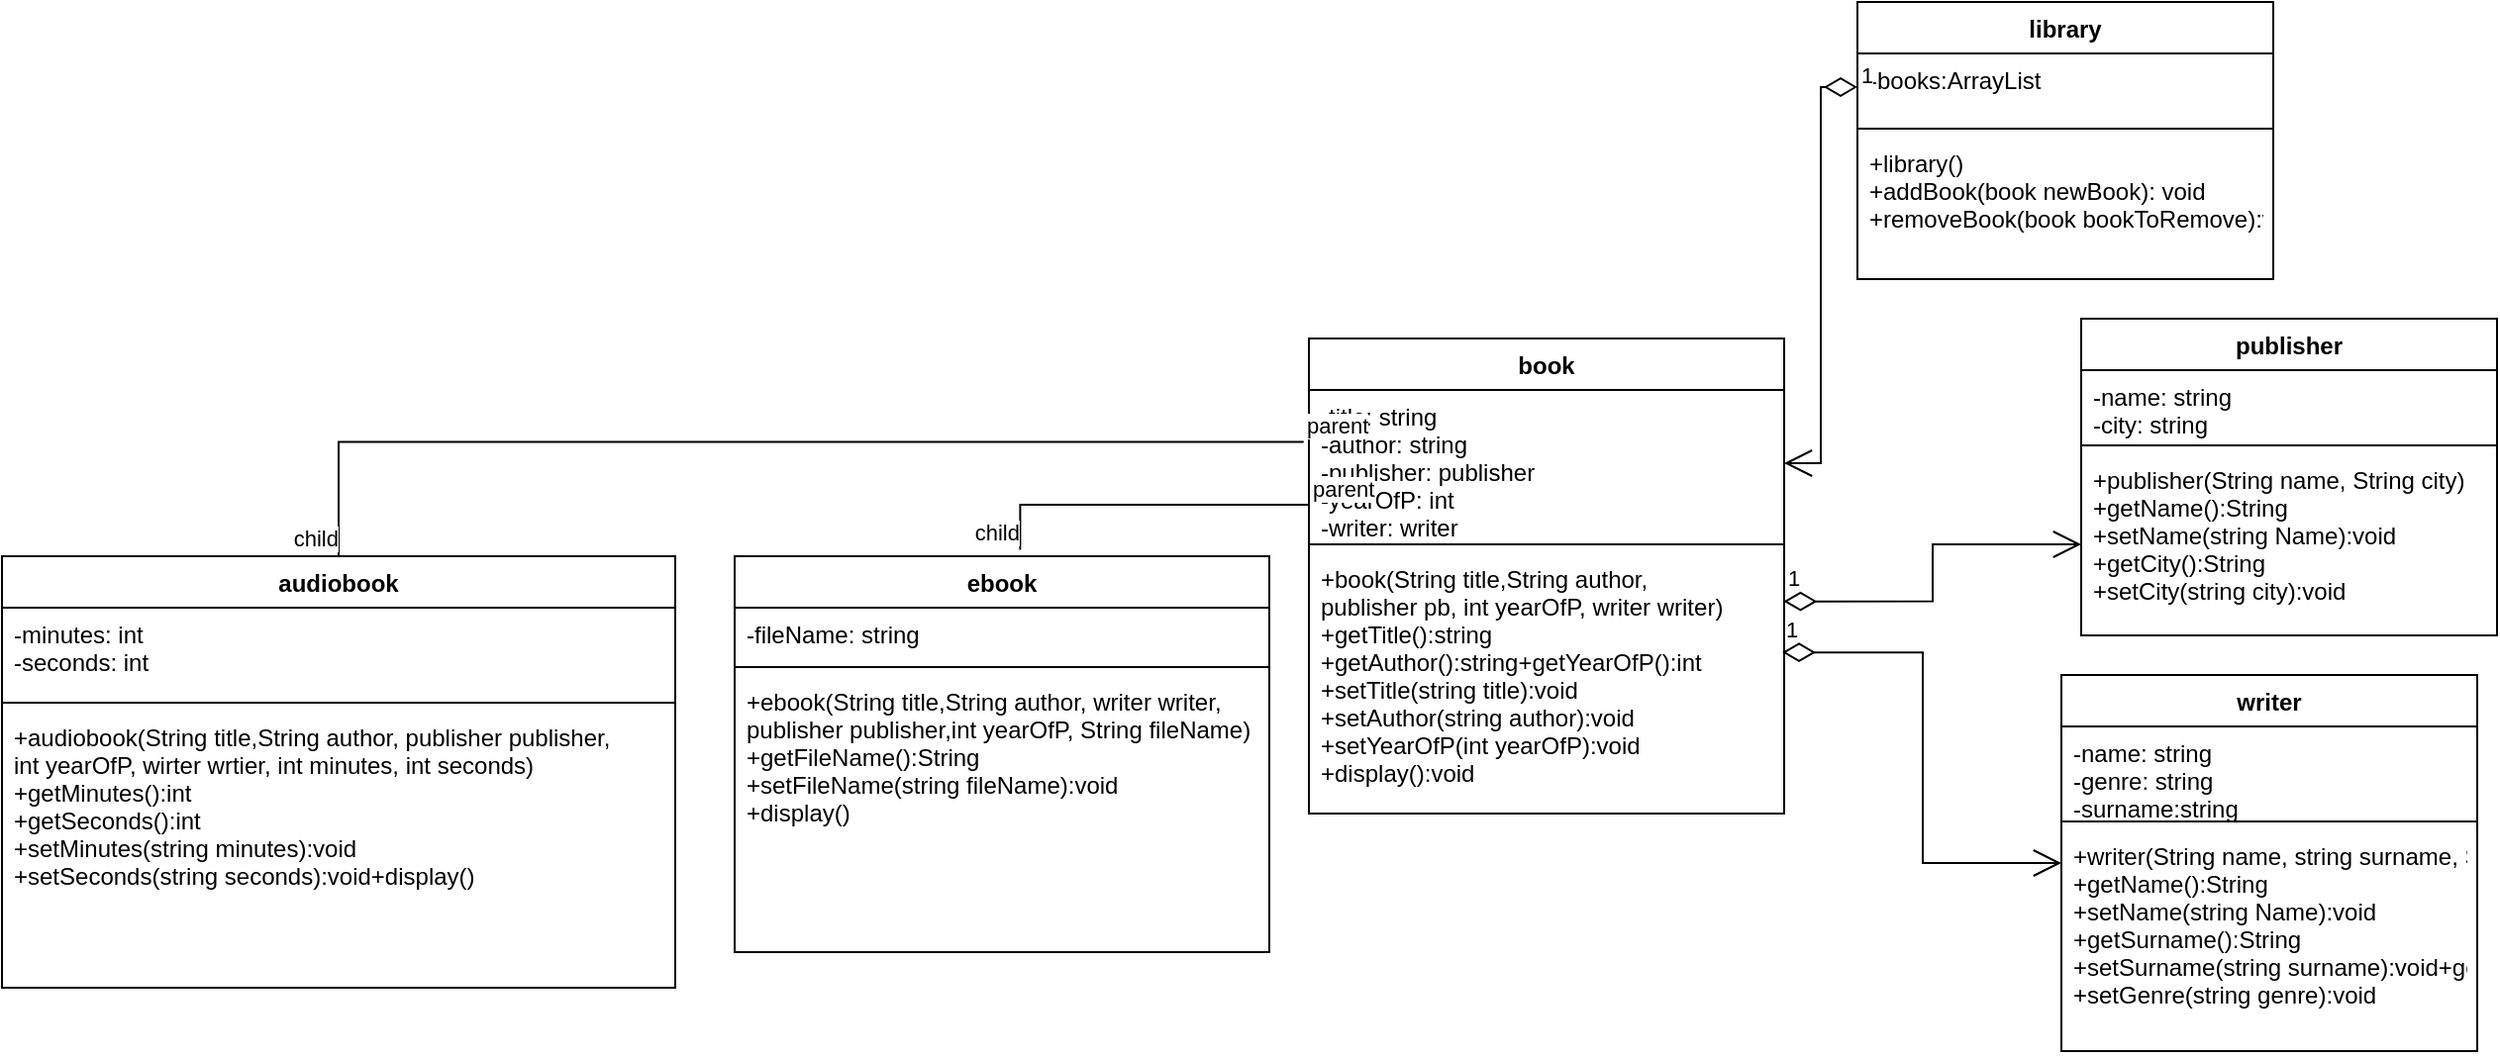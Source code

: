 <mxfile version="15.8.6" type="device"><diagram id="RxPY_Ma1eQT1CJpYCZXu" name="Page-1"><mxGraphModel dx="2249" dy="813" grid="1" gridSize="10" guides="1" tooltips="1" connect="1" arrows="1" fold="1" page="1" pageScale="1" pageWidth="827" pageHeight="1169" math="0" shadow="0"><root><mxCell id="0"/><mxCell id="1" parent="0"/><mxCell id="9h33i1o4y-XfLWWmR46n-1" value="book&#xA;" style="swimlane;fontStyle=1;align=center;verticalAlign=top;childLayout=stackLayout;horizontal=1;startSize=26;horizontalStack=0;resizeParent=1;resizeParentMax=0;resizeLast=0;collapsible=1;marginBottom=0;" vertex="1" parent="1"><mxGeometry x="340" y="190" width="240" height="240" as="geometry"/></mxCell><mxCell id="9h33i1o4y-XfLWWmR46n-2" value="-title: string&#xA;-author: string&#xA;-publisher: publisher&#xA;-yearOfP: int&#xA;-writer: writer&#xA;" style="text;strokeColor=none;fillColor=none;align=left;verticalAlign=top;spacingLeft=4;spacingRight=4;overflow=hidden;rotatable=0;points=[[0,0.5],[1,0.5]];portConstraint=eastwest;" vertex="1" parent="9h33i1o4y-XfLWWmR46n-1"><mxGeometry y="26" width="240" height="74" as="geometry"/></mxCell><mxCell id="9h33i1o4y-XfLWWmR46n-3" value="" style="line;strokeWidth=1;fillColor=none;align=left;verticalAlign=middle;spacingTop=-1;spacingLeft=3;spacingRight=3;rotatable=0;labelPosition=right;points=[];portConstraint=eastwest;" vertex="1" parent="9h33i1o4y-XfLWWmR46n-1"><mxGeometry y="100" width="240" height="8" as="geometry"/></mxCell><mxCell id="9h33i1o4y-XfLWWmR46n-4" value="+book(String title,String author,&#xA;publisher pb, int yearOfP, writer writer)&#xA;+getTitle():string&#xA;+getAuthor():string+getYearOfP():int&#xA;+setTitle(string title):void&#xA;+setAuthor(string author):void&#xA;+setYearOfP(int yearOfP):void&#xA;+display():void&#xA;" style="text;strokeColor=none;fillColor=none;align=left;verticalAlign=top;spacingLeft=4;spacingRight=4;overflow=hidden;rotatable=0;points=[[0,0.5],[1,0.5]];portConstraint=eastwest;" vertex="1" parent="9h33i1o4y-XfLWWmR46n-1"><mxGeometry y="108" width="240" height="132" as="geometry"/></mxCell><mxCell id="9h33i1o4y-XfLWWmR46n-5" value="ebook&#xA;" style="swimlane;fontStyle=1;align=center;verticalAlign=top;childLayout=stackLayout;horizontal=1;startSize=26;horizontalStack=0;resizeParent=1;resizeParentMax=0;resizeLast=0;collapsible=1;marginBottom=0;" vertex="1" parent="1"><mxGeometry x="50" y="300" width="270" height="200" as="geometry"/></mxCell><mxCell id="9h33i1o4y-XfLWWmR46n-6" value="-fileName: string" style="text;strokeColor=none;fillColor=none;align=left;verticalAlign=top;spacingLeft=4;spacingRight=4;overflow=hidden;rotatable=0;points=[[0,0.5],[1,0.5]];portConstraint=eastwest;" vertex="1" parent="9h33i1o4y-XfLWWmR46n-5"><mxGeometry y="26" width="270" height="26" as="geometry"/></mxCell><mxCell id="9h33i1o4y-XfLWWmR46n-7" value="" style="line;strokeWidth=1;fillColor=none;align=left;verticalAlign=middle;spacingTop=-1;spacingLeft=3;spacingRight=3;rotatable=0;labelPosition=right;points=[];portConstraint=eastwest;" vertex="1" parent="9h33i1o4y-XfLWWmR46n-5"><mxGeometry y="52" width="270" height="8" as="geometry"/></mxCell><mxCell id="9h33i1o4y-XfLWWmR46n-8" value="+ebook(String title,String author, writer writer,&#xA;publisher publisher,int yearOfP, String fileName)&#xA;+getFileName():String&#xA;+setFileName(string fileName):void&#xA;+display()&#xA;" style="text;strokeColor=none;fillColor=none;align=left;verticalAlign=top;spacingLeft=4;spacingRight=4;overflow=hidden;rotatable=0;points=[[0,0.5],[1,0.5]];portConstraint=eastwest;" vertex="1" parent="9h33i1o4y-XfLWWmR46n-5"><mxGeometry y="60" width="270" height="140" as="geometry"/></mxCell><mxCell id="9h33i1o4y-XfLWWmR46n-9" value="audiobook&#xA;" style="swimlane;fontStyle=1;align=center;verticalAlign=top;childLayout=stackLayout;horizontal=1;startSize=26;horizontalStack=0;resizeParent=1;resizeParentMax=0;resizeLast=0;collapsible=1;marginBottom=0;" vertex="1" parent="1"><mxGeometry x="-320" y="300" width="340" height="218" as="geometry"/></mxCell><mxCell id="9h33i1o4y-XfLWWmR46n-10" value="-minutes: int&#xA;-seconds: int&#xA;" style="text;strokeColor=none;fillColor=none;align=left;verticalAlign=top;spacingLeft=4;spacingRight=4;overflow=hidden;rotatable=0;points=[[0,0.5],[1,0.5]];portConstraint=eastwest;" vertex="1" parent="9h33i1o4y-XfLWWmR46n-9"><mxGeometry y="26" width="340" height="44" as="geometry"/></mxCell><mxCell id="9h33i1o4y-XfLWWmR46n-11" value="" style="line;strokeWidth=1;fillColor=none;align=left;verticalAlign=middle;spacingTop=-1;spacingLeft=3;spacingRight=3;rotatable=0;labelPosition=right;points=[];portConstraint=eastwest;" vertex="1" parent="9h33i1o4y-XfLWWmR46n-9"><mxGeometry y="70" width="340" height="8" as="geometry"/></mxCell><mxCell id="9h33i1o4y-XfLWWmR46n-12" value="+audiobook(String title,String author, publisher publisher,&#xA;int yearOfP, wirter wrtier, int minutes, int seconds)&#xA;+getMinutes():int&#xA;+getSeconds():int&#xA;+setMinutes(string minutes):void&#xA;+setSeconds(string seconds):void+display()&#xA;" style="text;strokeColor=none;fillColor=none;align=left;verticalAlign=top;spacingLeft=4;spacingRight=4;overflow=hidden;rotatable=0;points=[[0,0.5],[1,0.5]];portConstraint=eastwest;" vertex="1" parent="9h33i1o4y-XfLWWmR46n-9"><mxGeometry y="78" width="340" height="140" as="geometry"/></mxCell><mxCell id="9h33i1o4y-XfLWWmR46n-13" value="publisher" style="swimlane;fontStyle=1;align=center;verticalAlign=top;childLayout=stackLayout;horizontal=1;startSize=26;horizontalStack=0;resizeParent=1;resizeParentMax=0;resizeLast=0;collapsible=1;marginBottom=0;" vertex="1" parent="1"><mxGeometry x="730" y="180" width="210" height="160" as="geometry"/></mxCell><mxCell id="9h33i1o4y-XfLWWmR46n-14" value="-name: string&#xA;-city: string&#xA;" style="text;strokeColor=none;fillColor=none;align=left;verticalAlign=top;spacingLeft=4;spacingRight=4;overflow=hidden;rotatable=0;points=[[0,0.5],[1,0.5]];portConstraint=eastwest;" vertex="1" parent="9h33i1o4y-XfLWWmR46n-13"><mxGeometry y="26" width="210" height="34" as="geometry"/></mxCell><mxCell id="9h33i1o4y-XfLWWmR46n-15" value="" style="line;strokeWidth=1;fillColor=none;align=left;verticalAlign=middle;spacingTop=-1;spacingLeft=3;spacingRight=3;rotatable=0;labelPosition=right;points=[];portConstraint=eastwest;" vertex="1" parent="9h33i1o4y-XfLWWmR46n-13"><mxGeometry y="60" width="210" height="8" as="geometry"/></mxCell><mxCell id="9h33i1o4y-XfLWWmR46n-16" value="+publisher(String name, String city)&#xA;+getName():String&#xA;+setName(string Name):void&#xA;+getCity():String&#xA;+setCity(string city):void&#xA;" style="text;strokeColor=none;fillColor=none;align=left;verticalAlign=top;spacingLeft=4;spacingRight=4;overflow=hidden;rotatable=0;points=[[0,0.5],[1,0.5]];portConstraint=eastwest;" vertex="1" parent="9h33i1o4y-XfLWWmR46n-13"><mxGeometry y="68" width="210" height="92" as="geometry"/></mxCell><mxCell id="9h33i1o4y-XfLWWmR46n-21" value="library&#xA;" style="swimlane;fontStyle=1;align=center;verticalAlign=top;childLayout=stackLayout;horizontal=1;startSize=26;horizontalStack=0;resizeParent=1;resizeParentMax=0;resizeLast=0;collapsible=1;marginBottom=0;" vertex="1" parent="1"><mxGeometry x="617" y="20" width="210" height="140" as="geometry"/></mxCell><mxCell id="9h33i1o4y-XfLWWmR46n-22" value="-books:ArrayList" style="text;strokeColor=none;fillColor=none;align=left;verticalAlign=top;spacingLeft=4;spacingRight=4;overflow=hidden;rotatable=0;points=[[0,0.5],[1,0.5]];portConstraint=eastwest;" vertex="1" parent="9h33i1o4y-XfLWWmR46n-21"><mxGeometry y="26" width="210" height="34" as="geometry"/></mxCell><mxCell id="9h33i1o4y-XfLWWmR46n-23" value="" style="line;strokeWidth=1;fillColor=none;align=left;verticalAlign=middle;spacingTop=-1;spacingLeft=3;spacingRight=3;rotatable=0;labelPosition=right;points=[];portConstraint=eastwest;" vertex="1" parent="9h33i1o4y-XfLWWmR46n-21"><mxGeometry y="60" width="210" height="8" as="geometry"/></mxCell><mxCell id="9h33i1o4y-XfLWWmR46n-24" value="+library()&#xA;+addBook(book newBook): void&#xA;+removeBook(book bookToRemove):void&#xA;&#xA;&#xA;" style="text;strokeColor=none;fillColor=none;align=left;verticalAlign=top;spacingLeft=4;spacingRight=4;overflow=hidden;rotatable=0;points=[[0,0.5],[1,0.5]];portConstraint=eastwest;" vertex="1" parent="9h33i1o4y-XfLWWmR46n-21"><mxGeometry y="68" width="210" height="72" as="geometry"/></mxCell><mxCell id="9h33i1o4y-XfLWWmR46n-25" value="writer" style="swimlane;fontStyle=1;align=center;verticalAlign=top;childLayout=stackLayout;horizontal=1;startSize=26;horizontalStack=0;resizeParent=1;resizeParentMax=0;resizeLast=0;collapsible=1;marginBottom=0;" vertex="1" parent="1"><mxGeometry x="720" y="360" width="210" height="190" as="geometry"/></mxCell><mxCell id="9h33i1o4y-XfLWWmR46n-26" value="-name: string&#xA;-genre: string&#xA;-surname:string&#xA;&#xA;" style="text;strokeColor=none;fillColor=none;align=left;verticalAlign=top;spacingLeft=4;spacingRight=4;overflow=hidden;rotatable=0;points=[[0,0.5],[1,0.5]];portConstraint=eastwest;" vertex="1" parent="9h33i1o4y-XfLWWmR46n-25"><mxGeometry y="26" width="210" height="44" as="geometry"/></mxCell><mxCell id="9h33i1o4y-XfLWWmR46n-27" value="" style="line;strokeWidth=1;fillColor=none;align=left;verticalAlign=middle;spacingTop=-1;spacingLeft=3;spacingRight=3;rotatable=0;labelPosition=right;points=[];portConstraint=eastwest;" vertex="1" parent="9h33i1o4y-XfLWWmR46n-25"><mxGeometry y="70" width="210" height="8" as="geometry"/></mxCell><mxCell id="9h33i1o4y-XfLWWmR46n-28" value="+writer(String name, string surname, String genre)&#xA;+getName():String&#xA;+setName(string Name):void&#xA;+getSurname():String&#xA;+setSurname(string surname):void+getGenre():String&#xA;+setGenre(string genre):void&#xA;" style="text;strokeColor=none;fillColor=none;align=left;verticalAlign=top;spacingLeft=4;spacingRight=4;overflow=hidden;rotatable=0;points=[[0,0.5],[1,0.5]];portConstraint=eastwest;" vertex="1" parent="9h33i1o4y-XfLWWmR46n-25"><mxGeometry y="78" width="210" height="112" as="geometry"/></mxCell><mxCell id="9h33i1o4y-XfLWWmR46n-29" value="1" style="endArrow=open;html=1;endSize=12;startArrow=diamondThin;startSize=14;startFill=0;edgeStyle=orthogonalEdgeStyle;align=left;verticalAlign=bottom;rounded=0;exitX=0.999;exitY=0.188;exitDx=0;exitDy=0;exitPerimeter=0;" edge="1" parent="1" source="9h33i1o4y-XfLWWmR46n-4" target="9h33i1o4y-XfLWWmR46n-16"><mxGeometry x="-1" y="3" relative="1" as="geometry"><mxPoint x="560" y="440" as="sourcePoint"/><mxPoint x="700" y="380" as="targetPoint"/></mxGeometry></mxCell><mxCell id="9h33i1o4y-XfLWWmR46n-30" value="1" style="endArrow=open;html=1;endSize=12;startArrow=diamondThin;startSize=14;startFill=0;edgeStyle=orthogonalEdgeStyle;align=left;verticalAlign=bottom;rounded=0;exitX=0.996;exitY=0.383;exitDx=0;exitDy=0;exitPerimeter=0;" edge="1" parent="1" source="9h33i1o4y-XfLWWmR46n-4" target="9h33i1o4y-XfLWWmR46n-25"><mxGeometry x="-1" y="3" relative="1" as="geometry"><mxPoint x="529.76" y="178.816" as="sourcePoint"/><mxPoint x="620" y="400" as="targetPoint"/></mxGeometry></mxCell><mxCell id="9h33i1o4y-XfLWWmR46n-31" value="1" style="endArrow=open;html=1;endSize=12;startArrow=diamondThin;startSize=14;startFill=0;edgeStyle=orthogonalEdgeStyle;align=left;verticalAlign=bottom;rounded=0;exitX=0;exitY=0.5;exitDx=0;exitDy=0;" edge="1" parent="1" source="9h33i1o4y-XfLWWmR46n-22" target="9h33i1o4y-XfLWWmR46n-2"><mxGeometry x="-1" y="3" relative="1" as="geometry"><mxPoint x="529.04" y="204.556" as="sourcePoint"/><mxPoint x="445.029" y="530" as="targetPoint"/></mxGeometry></mxCell><mxCell id="9h33i1o4y-XfLWWmR46n-38" value="" style="endArrow=none;html=1;edgeStyle=orthogonalEdgeStyle;rounded=0;exitX=0;exitY=0.784;exitDx=0;exitDy=0;exitPerimeter=0;entryX=0.534;entryY=-0.016;entryDx=0;entryDy=0;entryPerimeter=0;" edge="1" parent="1" source="9h33i1o4y-XfLWWmR46n-2" target="9h33i1o4y-XfLWWmR46n-5"><mxGeometry relative="1" as="geometry"><mxPoint x="590" y="250" as="sourcePoint"/><mxPoint x="190" y="170" as="targetPoint"/></mxGeometry></mxCell><mxCell id="9h33i1o4y-XfLWWmR46n-39" value="parent" style="edgeLabel;resizable=0;html=1;align=left;verticalAlign=bottom;" connectable="0" vertex="1" parent="9h33i1o4y-XfLWWmR46n-38"><mxGeometry x="-1" relative="1" as="geometry"/></mxCell><mxCell id="9h33i1o4y-XfLWWmR46n-40" value="child" style="edgeLabel;resizable=0;html=1;align=right;verticalAlign=bottom;" connectable="0" vertex="1" parent="9h33i1o4y-XfLWWmR46n-38"><mxGeometry x="1" relative="1" as="geometry"/></mxCell><mxCell id="9h33i1o4y-XfLWWmR46n-41" value="" style="endArrow=none;html=1;edgeStyle=orthogonalEdgeStyle;rounded=0;exitX=-0.011;exitY=0.355;exitDx=0;exitDy=0;exitPerimeter=0;entryX=0.5;entryY=0;entryDx=0;entryDy=0;" edge="1" parent="1" source="9h33i1o4y-XfLWWmR46n-2" target="9h33i1o4y-XfLWWmR46n-9"><mxGeometry relative="1" as="geometry"><mxPoint x="235.82" y="80.016" as="sourcePoint"/><mxPoint x="100.0" y="156.8" as="targetPoint"/></mxGeometry></mxCell><mxCell id="9h33i1o4y-XfLWWmR46n-42" value="parent" style="edgeLabel;resizable=0;html=1;align=left;verticalAlign=bottom;" connectable="0" vertex="1" parent="9h33i1o4y-XfLWWmR46n-41"><mxGeometry x="-1" relative="1" as="geometry"/></mxCell><mxCell id="9h33i1o4y-XfLWWmR46n-43" value="child" style="edgeLabel;resizable=0;html=1;align=right;verticalAlign=bottom;" connectable="0" vertex="1" parent="9h33i1o4y-XfLWWmR46n-41"><mxGeometry x="1" relative="1" as="geometry"/></mxCell></root></mxGraphModel></diagram></mxfile>